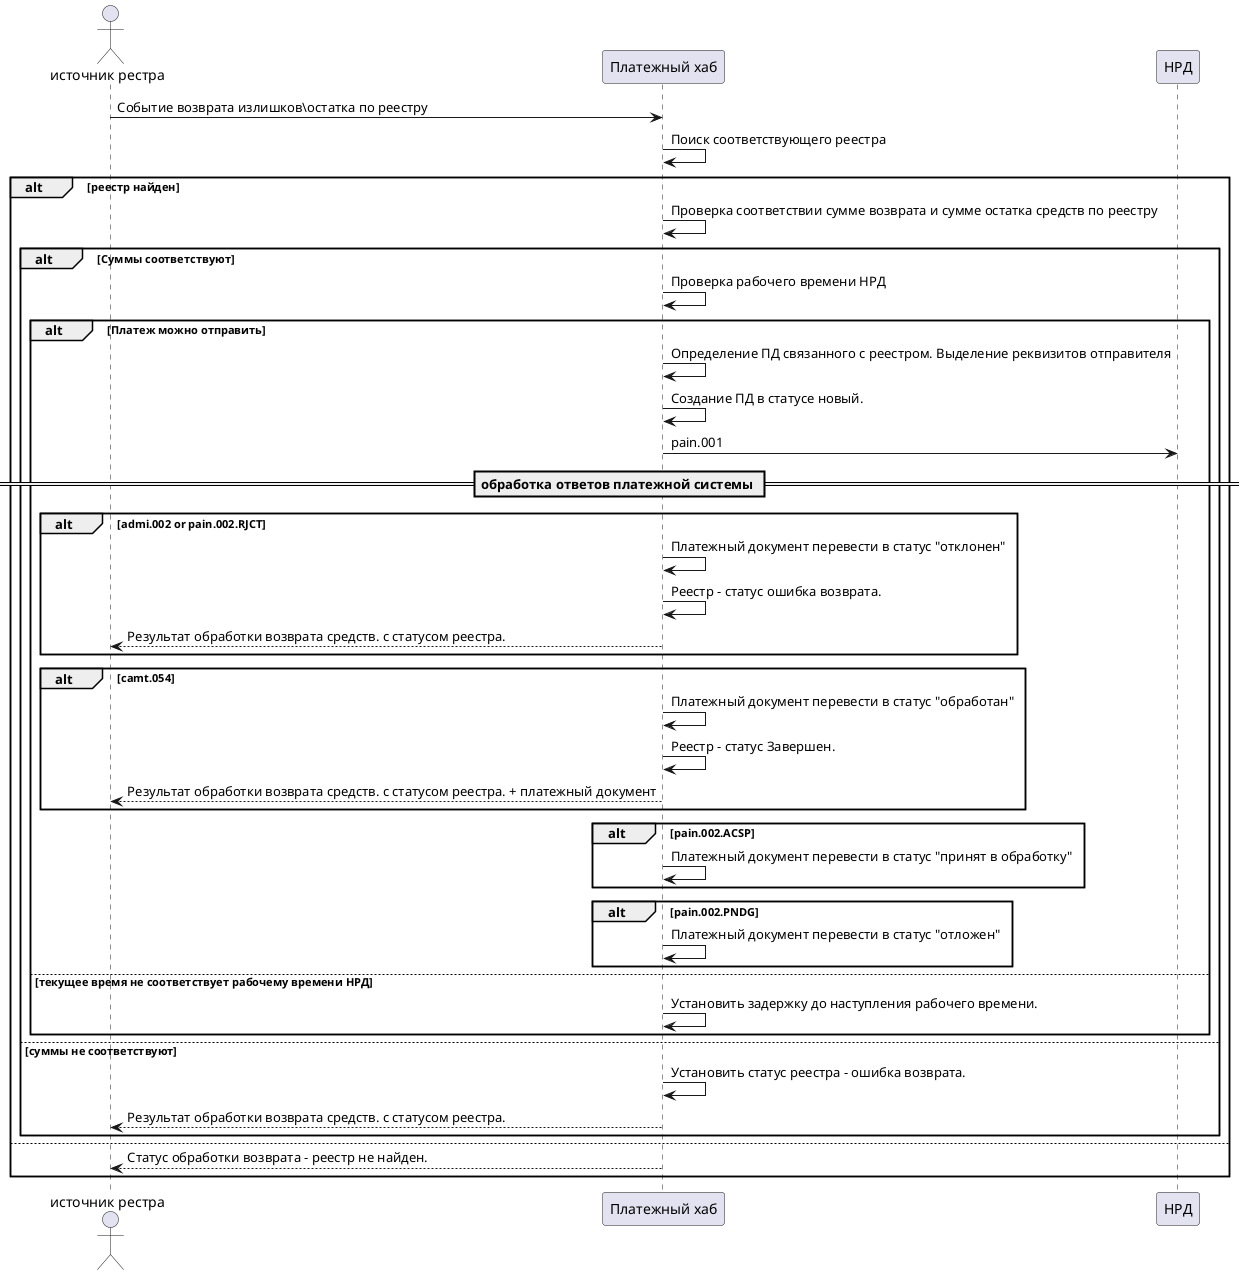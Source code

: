 @startuml

actor "источник рестра" as acc
participant "Платежный хаб" as hub
participant "НРД" as nsd

acc -> hub : Событие возврата излишков\остатка по реестру
hub -> hub : Поиск соответствующего реестра
alt реестр найден
    hub -> hub : Проверка соответствии сумме возврата и сумме остатка средств по реестру
    alt Суммы соответствуют
        hub -> hub : Проверка рабочего времени НРД
        alt Платеж можно отправить
            hub -> hub : Определение ПД связанного с реестром. Выделение реквизитов отправителя
            hub -> hub : Создание ПД в статусе новый.
            hub -> nsd : pain.001
            == обработка ответов платежной системы ==
            alt admi.002 or pain.002.RJCT
                hub -> hub : Платежный документ перевести в статус "отклонен"
                hub -> hub : Реестр - статус ошибка возврата.
                hub  --> acc : Результат обработки возврата средств. с статусом реестра.
            end
            alt camt.054
                            hub -> hub : Платежный документ перевести в статус "обработан"
                            hub -> hub : Реестр - статус Завершен.
                            hub  --> acc : Результат обработки возврата средств. с статусом реестра. + платежный документ
            end
            alt pain.002.ACSP
                            hub -> hub : Платежный документ перевести в статус "принят в обработку"
            end
            alt pain.002.PNDG
                            hub -> hub : Платежный документ перевести в статус "отложен"
            end

        else текущее время не соответствует рабочему времени НРД
            hub -> hub : Установить задержку до наступления рабочего времени.
        end
    else суммы не соответствуют
        hub -> hub : Установить статус реестра - ошибка возврата.
        hub  --> acc : Результат обработки возврата средств. с статусом реестра.
    end
else
    hub --> acc : Статус обработки возврата - реестр не найден.
end

@enduml